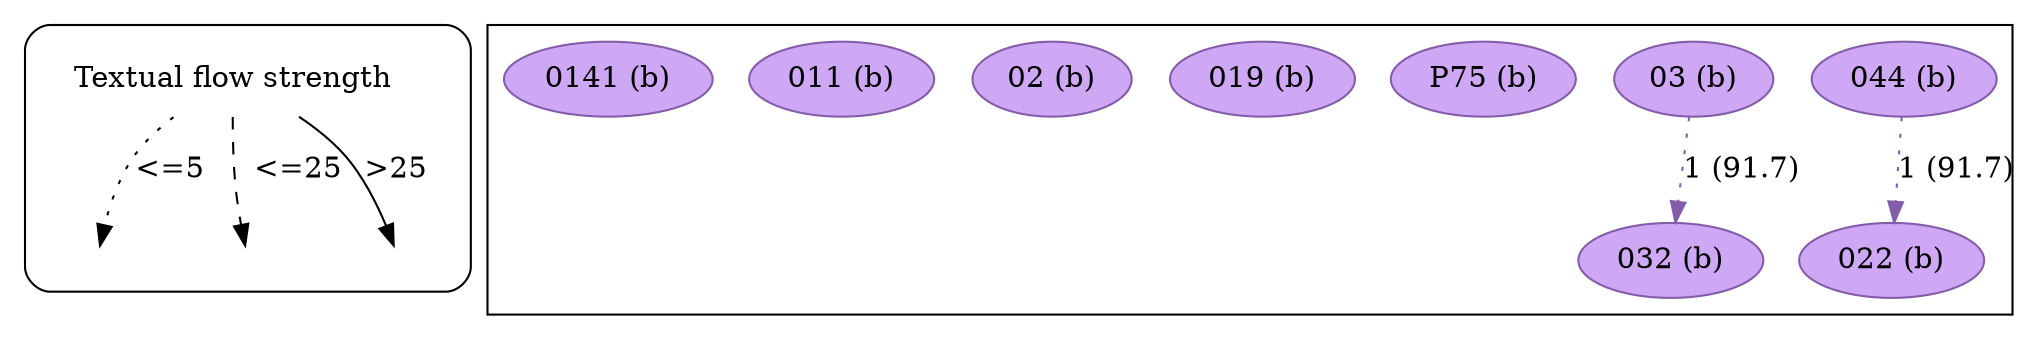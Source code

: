 strict digraph  {
	node [label="\N"];
	subgraph cluster_legend {
		graph [style=rounded];
		leg_s		 [label="Textual flow strength",
			shape=plaintext];
		leg_e1		 [fixedsize=True,
			height=0.2,
			label="",
			style=invis];
		leg_s -> leg_e1		 [label="<=5  ",
			style=dotted];
		leg_e2		 [fixedsize=True,
			height=0.2,
			label="",
			style=invis];
		leg_s -> leg_e2		 [label="  <=25",
			style=dashed];
		leg_e3		 [fixedsize=True,
			height=0.2,
			label="",
			style=invis];
		leg_s -> leg_e3		 [label=">25",
			style=solid];
	}
	subgraph cluster_reading {
		044		 [color="#835da9",
			fillcolor="#CEA8F4",
			label="044 (b)",
			style=filled];
		022		 [color="#835da9",
			fillcolor="#CEA8F4",
			label="022 (b)",
			style=filled];
		044 -> 022		 [color="#835da9",
			label="1 (91.7)",
			style=dotted];
		03		 [color="#835da9",
			fillcolor="#CEA8F4",
			label="03 (b)",
			style=filled];
		032		 [color="#835da9",
			fillcolor="#CEA8F4",
			label="032 (b)",
			style=filled];
		03 -> 032		 [color="#835da9",
			label="1 (91.7)",
			style=dotted];
		P75		 [color="#835da9",
			fillcolor="#CEA8F4",
			label="P75 (b)",
			style=filled];
		019		 [color="#835da9",
			fillcolor="#CEA8F4",
			label="019 (b)",
			style=filled];
		02		 [color="#835da9",
			fillcolor="#CEA8F4",
			label="02 (b)",
			style=filled];
		011		 [color="#835da9",
			fillcolor="#CEA8F4",
			label="011 (b)",
			style=filled];
		0141		 [color="#835da9",
			fillcolor="#CEA8F4",
			label="0141 (b)",
			style=filled];
	}
}
